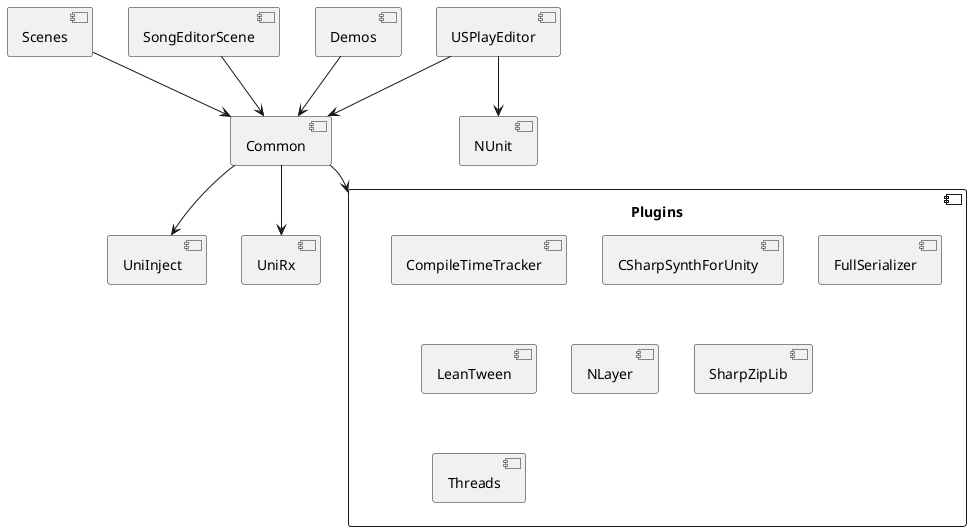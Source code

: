 @startuml

' ---------------------------
' Assets/Plugins
component [Plugins] {
    [CompileTimeTracker]
    [CSharpSynthForUnity]
    [FullSerializer]
    [LeanTween]
    [NLayer]
    [SharpZipLib]
    [Threads]
}

[UniInject]
[UniRx]

' ---------------------------
' Assets/Common
[Common]

' ---------------------------
' Assets/Scenes
[Scenes]
[SongEditorScene]
[Demos]

' ---------------------------
' Assets/Editor
[USPlayEditor]

' ---------------------------
' Unity environment
[NUnit]

' ---------------------------
' Dependencies

Common --> Plugins
Common --> UniRx
Common --> UniInject

Scenes --> Common
SongEditorScene --> Common
Demos --> Common

USPlayEditor --> Common
USPlayEditor --> NUnit

@enduml